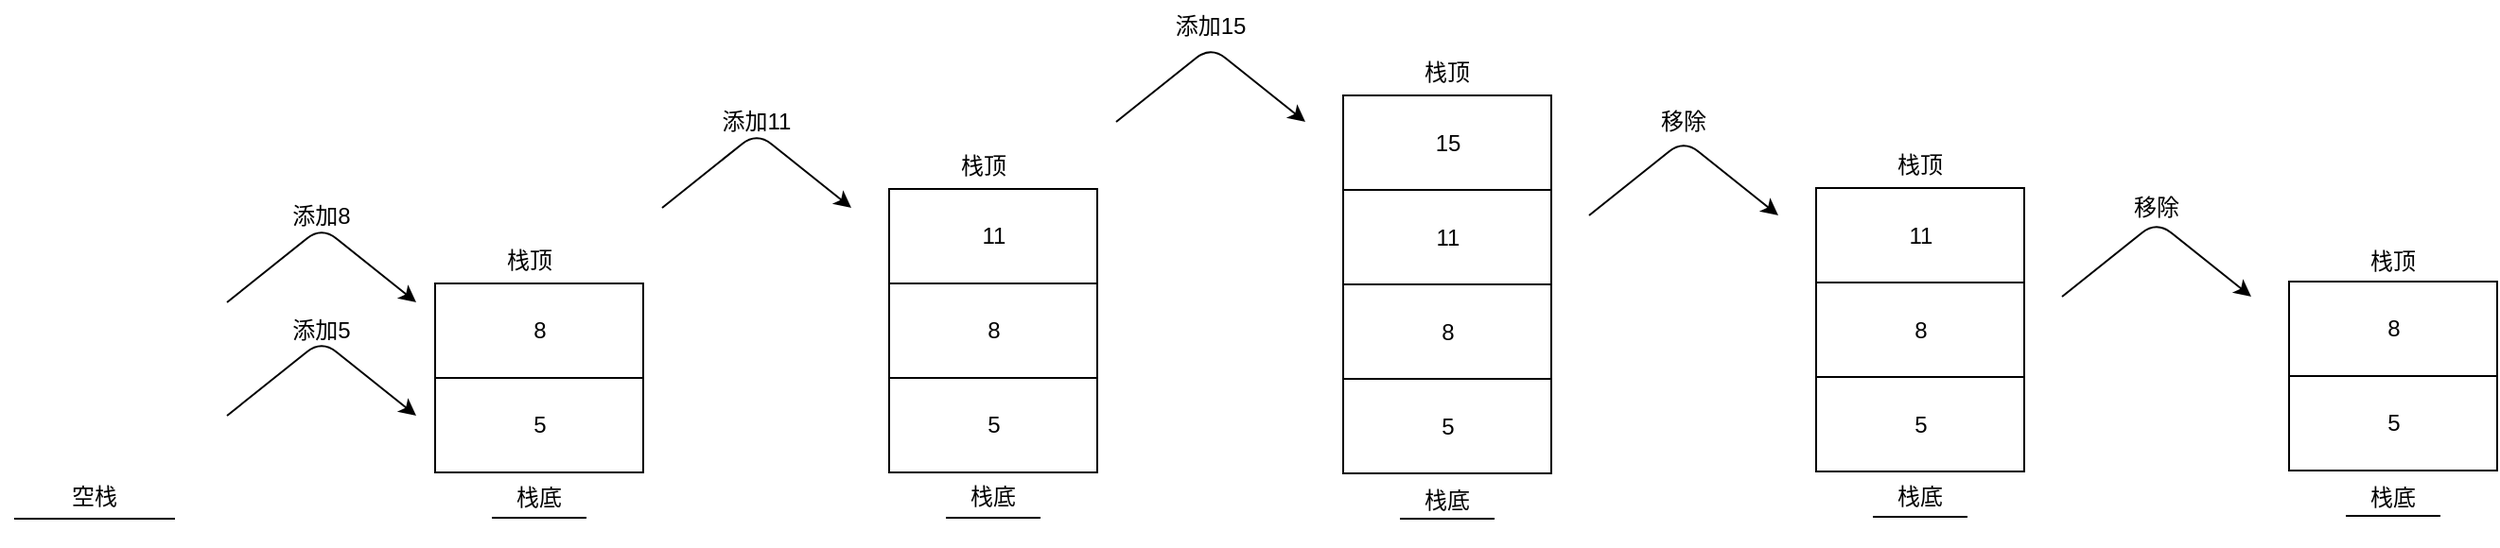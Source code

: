 <mxfile version="13.6.2" type="github">
  <diagram id="u3ARn-pNcou19nDI-vlO" name="Page-1">
    <mxGraphModel dx="1824" dy="2095" grid="1" gridSize="10" guides="1" tooltips="1" connect="1" arrows="1" fold="1" page="1" pageScale="1" pageWidth="827" pageHeight="1169" math="0" shadow="0">
      <root>
        <mxCell id="0" />
        <mxCell id="1" parent="0" />
        <mxCell id="WcCKt2NHZGt9hPDQKaOB-1" value="" style="line;strokeWidth=1;fillColor=none;align=left;verticalAlign=middle;spacingTop=-5;spacingLeft=3;spacingRight=3;rotatable=0;labelPosition=right;points=[];portConstraint=eastwest;" parent="1" vertex="1">
          <mxGeometry x="97.5" y="-419.5" width="85" height="28" as="geometry" />
        </mxCell>
        <mxCell id="WcCKt2NHZGt9hPDQKaOB-2" value="空栈" style="text;strokeColor=none;fillColor=none;align=center;verticalAlign=top;spacingLeft=4;spacingRight=4;overflow=hidden;rotatable=0;points=[[0,0.5],[1,0.5]];portConstraint=eastwest;" parent="1" vertex="1">
          <mxGeometry x="90" y="-431" width="100" height="26" as="geometry" />
        </mxCell>
        <mxCell id="WcCKt2NHZGt9hPDQKaOB-3" value="&lt;font style=&quot;vertical-align: inherit&quot;&gt;&lt;font style=&quot;vertical-align: inherit&quot;&gt;5&lt;/font&gt;&lt;/font&gt;" style="html=1;" parent="1" vertex="1">
          <mxGeometry x="320" y="-480" width="110" height="50" as="geometry" />
        </mxCell>
        <mxCell id="WcCKt2NHZGt9hPDQKaOB-4" value="" style="endArrow=classic;html=1;" parent="1" edge="1">
          <mxGeometry relative="1" as="geometry">
            <mxPoint x="210" y="-460" as="sourcePoint" />
            <mxPoint x="310" y="-460" as="targetPoint" />
            <Array as="points">
              <mxPoint x="260" y="-500" />
            </Array>
          </mxGeometry>
        </mxCell>
        <mxCell id="WcCKt2NHZGt9hPDQKaOB-6" value="" style="endArrow=classic;html=1;" parent="1" edge="1">
          <mxGeometry relative="1" as="geometry">
            <mxPoint x="210" y="-520" as="sourcePoint" />
            <mxPoint x="310" y="-520" as="targetPoint" />
            <Array as="points">
              <mxPoint x="260" y="-560" />
            </Array>
          </mxGeometry>
        </mxCell>
        <mxCell id="WcCKt2NHZGt9hPDQKaOB-8" value="&lt;font style=&quot;vertical-align: inherit&quot;&gt;&lt;font style=&quot;vertical-align: inherit&quot;&gt;8&lt;/font&gt;&lt;/font&gt;" style="html=1;" parent="1" vertex="1">
          <mxGeometry x="320" y="-530" width="110" height="50" as="geometry" />
        </mxCell>
        <mxCell id="WcCKt2NHZGt9hPDQKaOB-9" value="" style="line;strokeWidth=1;fillColor=none;align=left;verticalAlign=middle;spacingTop=-1;spacingLeft=3;spacingRight=3;rotatable=0;labelPosition=right;points=[];portConstraint=eastwest;" parent="1" vertex="1">
          <mxGeometry x="350" y="-412.5" width="50" height="13" as="geometry" />
        </mxCell>
        <mxCell id="WcCKt2NHZGt9hPDQKaOB-10" value="栈底" style="text;strokeColor=none;fillColor=none;align=center;verticalAlign=top;spacingLeft=4;spacingRight=4;overflow=hidden;rotatable=0;points=[[0,0.5],[1,0.5]];portConstraint=eastwest;" parent="1" vertex="1">
          <mxGeometry x="325" y="-430.5" width="100" height="26" as="geometry" />
        </mxCell>
        <mxCell id="WcCKt2NHZGt9hPDQKaOB-11" value="栈顶" style="text;strokeColor=none;fillColor=none;align=center;verticalAlign=top;spacingLeft=4;spacingRight=4;overflow=hidden;rotatable=0;points=[[0,0.5],[1,0.5]];portConstraint=eastwest;" parent="1" vertex="1">
          <mxGeometry x="320" y="-556" width="100" height="26" as="geometry" />
        </mxCell>
        <mxCell id="WcCKt2NHZGt9hPDQKaOB-12" value="" style="endArrow=classic;html=1;" parent="1" edge="1">
          <mxGeometry relative="1" as="geometry">
            <mxPoint x="440" y="-570" as="sourcePoint" />
            <mxPoint x="540" y="-570" as="targetPoint" />
            <Array as="points">
              <mxPoint x="490" y="-610" />
            </Array>
          </mxGeometry>
        </mxCell>
        <mxCell id="WcCKt2NHZGt9hPDQKaOB-14" value="&lt;font style=&quot;vertical-align: inherit&quot;&gt;&lt;font style=&quot;vertical-align: inherit&quot;&gt;5&lt;/font&gt;&lt;/font&gt;" style="html=1;" parent="1" vertex="1">
          <mxGeometry x="560" y="-480" width="110" height="50" as="geometry" />
        </mxCell>
        <mxCell id="WcCKt2NHZGt9hPDQKaOB-15" value="&lt;font style=&quot;vertical-align: inherit&quot;&gt;&lt;font style=&quot;vertical-align: inherit&quot;&gt;8&lt;/font&gt;&lt;/font&gt;" style="html=1;" parent="1" vertex="1">
          <mxGeometry x="560" y="-530" width="110" height="50" as="geometry" />
        </mxCell>
        <mxCell id="WcCKt2NHZGt9hPDQKaOB-16" value="" style="line;strokeWidth=1;fillColor=none;align=left;verticalAlign=middle;spacingTop=-1;spacingLeft=3;spacingRight=3;rotatable=0;labelPosition=right;points=[];portConstraint=eastwest;" parent="1" vertex="1">
          <mxGeometry x="590" y="-412.5" width="50" height="13" as="geometry" />
        </mxCell>
        <mxCell id="WcCKt2NHZGt9hPDQKaOB-17" value="栈顶" style="text;strokeColor=none;fillColor=none;align=center;verticalAlign=top;spacingLeft=4;spacingRight=4;overflow=hidden;rotatable=0;points=[[0,0.5],[1,0.5]];portConstraint=eastwest;" parent="1" vertex="1">
          <mxGeometry x="560" y="-606" width="100" height="26" as="geometry" />
        </mxCell>
        <mxCell id="WcCKt2NHZGt9hPDQKaOB-18" value="" style="endArrow=classic;html=1;" parent="1" edge="1">
          <mxGeometry relative="1" as="geometry">
            <mxPoint x="680" y="-615.5" as="sourcePoint" />
            <mxPoint x="780" y="-615.5" as="targetPoint" />
            <Array as="points">
              <mxPoint x="730" y="-655.5" />
            </Array>
          </mxGeometry>
        </mxCell>
        <mxCell id="WcCKt2NHZGt9hPDQKaOB-21" value="&lt;font style=&quot;vertical-align: inherit&quot;&gt;&lt;font style=&quot;vertical-align: inherit&quot;&gt;11&lt;/font&gt;&lt;/font&gt;" style="html=1;" parent="1" vertex="1">
          <mxGeometry x="560" y="-580" width="110" height="50" as="geometry" />
        </mxCell>
        <mxCell id="WcCKt2NHZGt9hPDQKaOB-22" value="&lt;font style=&quot;vertical-align: inherit&quot;&gt;&lt;font style=&quot;vertical-align: inherit&quot;&gt;5&lt;/font&gt;&lt;/font&gt;" style="html=1;" parent="1" vertex="1">
          <mxGeometry x="800" y="-479.5" width="110" height="50" as="geometry" />
        </mxCell>
        <mxCell id="WcCKt2NHZGt9hPDQKaOB-23" value="&lt;font style=&quot;vertical-align: inherit&quot;&gt;&lt;font style=&quot;vertical-align: inherit&quot;&gt;8&lt;/font&gt;&lt;/font&gt;" style="html=1;" parent="1" vertex="1">
          <mxGeometry x="800" y="-529.5" width="110" height="50" as="geometry" />
        </mxCell>
        <mxCell id="WcCKt2NHZGt9hPDQKaOB-24" value="栈顶" style="text;strokeColor=none;fillColor=none;align=center;verticalAlign=top;spacingLeft=4;spacingRight=4;overflow=hidden;rotatable=0;points=[[0,0.5],[1,0.5]];portConstraint=eastwest;" parent="1" vertex="1">
          <mxGeometry x="805" y="-655.5" width="100" height="26" as="geometry" />
        </mxCell>
        <mxCell id="WcCKt2NHZGt9hPDQKaOB-26" value="&lt;font style=&quot;vertical-align: inherit&quot;&gt;&lt;font style=&quot;vertical-align: inherit&quot;&gt;11&lt;/font&gt;&lt;/font&gt;" style="html=1;" parent="1" vertex="1">
          <mxGeometry x="800" y="-579.5" width="110" height="50" as="geometry" />
        </mxCell>
        <mxCell id="WcCKt2NHZGt9hPDQKaOB-27" value="" style="line;strokeWidth=1;fillColor=none;align=left;verticalAlign=middle;spacingTop=-1;spacingLeft=3;spacingRight=3;rotatable=0;labelPosition=right;points=[];portConstraint=eastwest;" parent="1" vertex="1">
          <mxGeometry x="830" y="-412" width="50" height="13" as="geometry" />
        </mxCell>
        <mxCell id="WcCKt2NHZGt9hPDQKaOB-28" value="15" style="html=1;" parent="1" vertex="1">
          <mxGeometry x="800" y="-629.5" width="110" height="50" as="geometry" />
        </mxCell>
        <mxCell id="WOMdEVYJx9ke1B_ussl2-1" value="&lt;font style=&quot;vertical-align: inherit&quot;&gt;&lt;font style=&quot;vertical-align: inherit&quot;&gt;5&lt;/font&gt;&lt;/font&gt;" style="html=1;" vertex="1" parent="1">
          <mxGeometry x="1050" y="-480.5" width="110" height="50" as="geometry" />
        </mxCell>
        <mxCell id="WOMdEVYJx9ke1B_ussl2-2" value="&lt;font style=&quot;vertical-align: inherit&quot;&gt;&lt;font style=&quot;vertical-align: inherit&quot;&gt;8&lt;/font&gt;&lt;/font&gt;" style="html=1;" vertex="1" parent="1">
          <mxGeometry x="1050" y="-530.5" width="110" height="50" as="geometry" />
        </mxCell>
        <mxCell id="WOMdEVYJx9ke1B_ussl2-3" value="栈顶" style="text;strokeColor=none;fillColor=none;align=center;verticalAlign=top;spacingLeft=4;spacingRight=4;overflow=hidden;rotatable=0;points=[[0,0.5],[1,0.5]];portConstraint=eastwest;" vertex="1" parent="1">
          <mxGeometry x="1055" y="-606.5" width="100" height="26" as="geometry" />
        </mxCell>
        <mxCell id="WOMdEVYJx9ke1B_ussl2-5" value="&lt;font style=&quot;vertical-align: inherit&quot;&gt;&lt;font style=&quot;vertical-align: inherit&quot;&gt;11&lt;/font&gt;&lt;/font&gt;" style="html=1;" vertex="1" parent="1">
          <mxGeometry x="1050" y="-580.5" width="110" height="50" as="geometry" />
        </mxCell>
        <mxCell id="WOMdEVYJx9ke1B_ussl2-6" value="" style="line;strokeWidth=1;fillColor=none;align=left;verticalAlign=middle;spacingTop=-1;spacingLeft=3;spacingRight=3;rotatable=0;labelPosition=right;points=[];portConstraint=eastwest;" vertex="1" parent="1">
          <mxGeometry x="1080" y="-413" width="50" height="13" as="geometry" />
        </mxCell>
        <mxCell id="WOMdEVYJx9ke1B_ussl2-8" value="" style="endArrow=classic;html=1;" edge="1" parent="1">
          <mxGeometry relative="1" as="geometry">
            <mxPoint x="930" y="-566" as="sourcePoint" />
            <mxPoint x="1030" y="-566" as="targetPoint" />
            <Array as="points">
              <mxPoint x="980" y="-606" />
            </Array>
          </mxGeometry>
        </mxCell>
        <mxCell id="WOMdEVYJx9ke1B_ussl2-10" value="&lt;font style=&quot;vertical-align: inherit&quot;&gt;&lt;font style=&quot;vertical-align: inherit&quot;&gt;5&lt;/font&gt;&lt;/font&gt;" style="html=1;" vertex="1" parent="1">
          <mxGeometry x="1300" y="-481" width="110" height="50" as="geometry" />
        </mxCell>
        <mxCell id="WOMdEVYJx9ke1B_ussl2-11" value="&lt;font style=&quot;vertical-align: inherit&quot;&gt;&lt;font style=&quot;vertical-align: inherit&quot;&gt;8&lt;/font&gt;&lt;/font&gt;" style="html=1;" vertex="1" parent="1">
          <mxGeometry x="1300" y="-531" width="110" height="50" as="geometry" />
        </mxCell>
        <mxCell id="WOMdEVYJx9ke1B_ussl2-12" value="栈顶" style="text;strokeColor=none;fillColor=none;align=center;verticalAlign=top;spacingLeft=4;spacingRight=4;overflow=hidden;rotatable=0;points=[[0,0.5],[1,0.5]];portConstraint=eastwest;" vertex="1" parent="1">
          <mxGeometry x="1305" y="-555.5" width="100" height="26" as="geometry" />
        </mxCell>
        <mxCell id="WOMdEVYJx9ke1B_ussl2-15" value="" style="line;strokeWidth=1;fillColor=none;align=left;verticalAlign=middle;spacingTop=-1;spacingLeft=3;spacingRight=3;rotatable=0;labelPosition=right;points=[];portConstraint=eastwest;" vertex="1" parent="1">
          <mxGeometry x="1330" y="-413.5" width="50" height="13" as="geometry" />
        </mxCell>
        <mxCell id="WOMdEVYJx9ke1B_ussl2-16" value="" style="endArrow=classic;html=1;" edge="1" parent="1">
          <mxGeometry relative="1" as="geometry">
            <mxPoint x="1180" y="-523" as="sourcePoint" />
            <mxPoint x="1280" y="-523" as="targetPoint" />
            <Array as="points">
              <mxPoint x="1230" y="-563" />
            </Array>
          </mxGeometry>
        </mxCell>
        <mxCell id="WOMdEVYJx9ke1B_ussl2-21" value="添加8" style="text;strokeColor=none;fillColor=none;align=center;verticalAlign=top;spacingLeft=4;spacingRight=4;overflow=hidden;rotatable=0;points=[[0,0.5],[1,0.5]];portConstraint=eastwest;" vertex="1" parent="1">
          <mxGeometry x="210" y="-579.5" width="100" height="26" as="geometry" />
        </mxCell>
        <mxCell id="WOMdEVYJx9ke1B_ussl2-22" value="添加5" style="text;strokeColor=none;fillColor=none;align=center;verticalAlign=top;spacingLeft=4;spacingRight=4;overflow=hidden;rotatable=0;points=[[0,0.5],[1,0.5]];portConstraint=eastwest;" vertex="1" parent="1">
          <mxGeometry x="210" y="-519" width="100" height="26" as="geometry" />
        </mxCell>
        <mxCell id="WOMdEVYJx9ke1B_ussl2-23" value="栈底" style="text;strokeColor=none;fillColor=none;align=center;verticalAlign=top;spacingLeft=4;spacingRight=4;overflow=hidden;rotatable=0;points=[[0,0.5],[1,0.5]];portConstraint=eastwest;" vertex="1" parent="1">
          <mxGeometry x="565" y="-431" width="100" height="26" as="geometry" />
        </mxCell>
        <mxCell id="WOMdEVYJx9ke1B_ussl2-25" value="添加11" style="text;strokeColor=none;fillColor=none;align=center;verticalAlign=top;spacingLeft=4;spacingRight=4;overflow=hidden;rotatable=0;points=[[0,0.5],[1,0.5]];portConstraint=eastwest;" vertex="1" parent="1">
          <mxGeometry x="440" y="-629.5" width="100" height="26" as="geometry" />
        </mxCell>
        <mxCell id="WOMdEVYJx9ke1B_ussl2-26" value="添加15" style="text;strokeColor=none;fillColor=none;align=center;verticalAlign=top;spacingLeft=4;spacingRight=4;overflow=hidden;rotatable=0;points=[[0,0.5],[1,0.5]];portConstraint=eastwest;" vertex="1" parent="1">
          <mxGeometry x="680" y="-680" width="100" height="26" as="geometry" />
        </mxCell>
        <mxCell id="WOMdEVYJx9ke1B_ussl2-28" value="移除" style="text;strokeColor=none;fillColor=none;align=center;verticalAlign=top;spacingLeft=4;spacingRight=4;overflow=hidden;rotatable=0;points=[[0,0.5],[1,0.5]];portConstraint=eastwest;" vertex="1" parent="1">
          <mxGeometry x="930" y="-629.5" width="100" height="26" as="geometry" />
        </mxCell>
        <mxCell id="WOMdEVYJx9ke1B_ussl2-29" value="移除" style="text;strokeColor=none;fillColor=none;align=center;verticalAlign=top;spacingLeft=4;spacingRight=4;overflow=hidden;rotatable=0;points=[[0,0.5],[1,0.5]];portConstraint=eastwest;" vertex="1" parent="1">
          <mxGeometry x="1180" y="-584" width="100" height="26" as="geometry" />
        </mxCell>
        <mxCell id="WOMdEVYJx9ke1B_ussl2-30" value="栈底" style="text;strokeColor=none;fillColor=none;align=center;verticalAlign=top;spacingLeft=4;spacingRight=4;overflow=hidden;rotatable=0;points=[[0,0.5],[1,0.5]];portConstraint=eastwest;" vertex="1" parent="1">
          <mxGeometry x="805" y="-429" width="100" height="26" as="geometry" />
        </mxCell>
        <mxCell id="WOMdEVYJx9ke1B_ussl2-31" value="栈底" style="text;strokeColor=none;fillColor=none;align=center;verticalAlign=top;spacingLeft=4;spacingRight=4;overflow=hidden;rotatable=0;points=[[0,0.5],[1,0.5]];portConstraint=eastwest;" vertex="1" parent="1">
          <mxGeometry x="1055" y="-431" width="100" height="26" as="geometry" />
        </mxCell>
        <mxCell id="WOMdEVYJx9ke1B_ussl2-32" value="栈底" style="text;strokeColor=none;fillColor=none;align=center;verticalAlign=top;spacingLeft=4;spacingRight=4;overflow=hidden;rotatable=0;points=[[0,0.5],[1,0.5]];portConstraint=eastwest;" vertex="1" parent="1">
          <mxGeometry x="1305" y="-430.5" width="100" height="26" as="geometry" />
        </mxCell>
      </root>
    </mxGraphModel>
  </diagram>
</mxfile>
